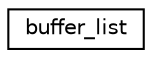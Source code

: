 digraph "Graphical Class Hierarchy"
{
  edge [fontname="Helvetica",fontsize="10",labelfontname="Helvetica",labelfontsize="10"];
  node [fontname="Helvetica",fontsize="10",shape=record];
  rankdir="LR";
  Node1 [label="buffer_list",height=0.2,width=0.4,color="black", fillcolor="white", style="filled",URL="$structbuffer__list.html"];
}
